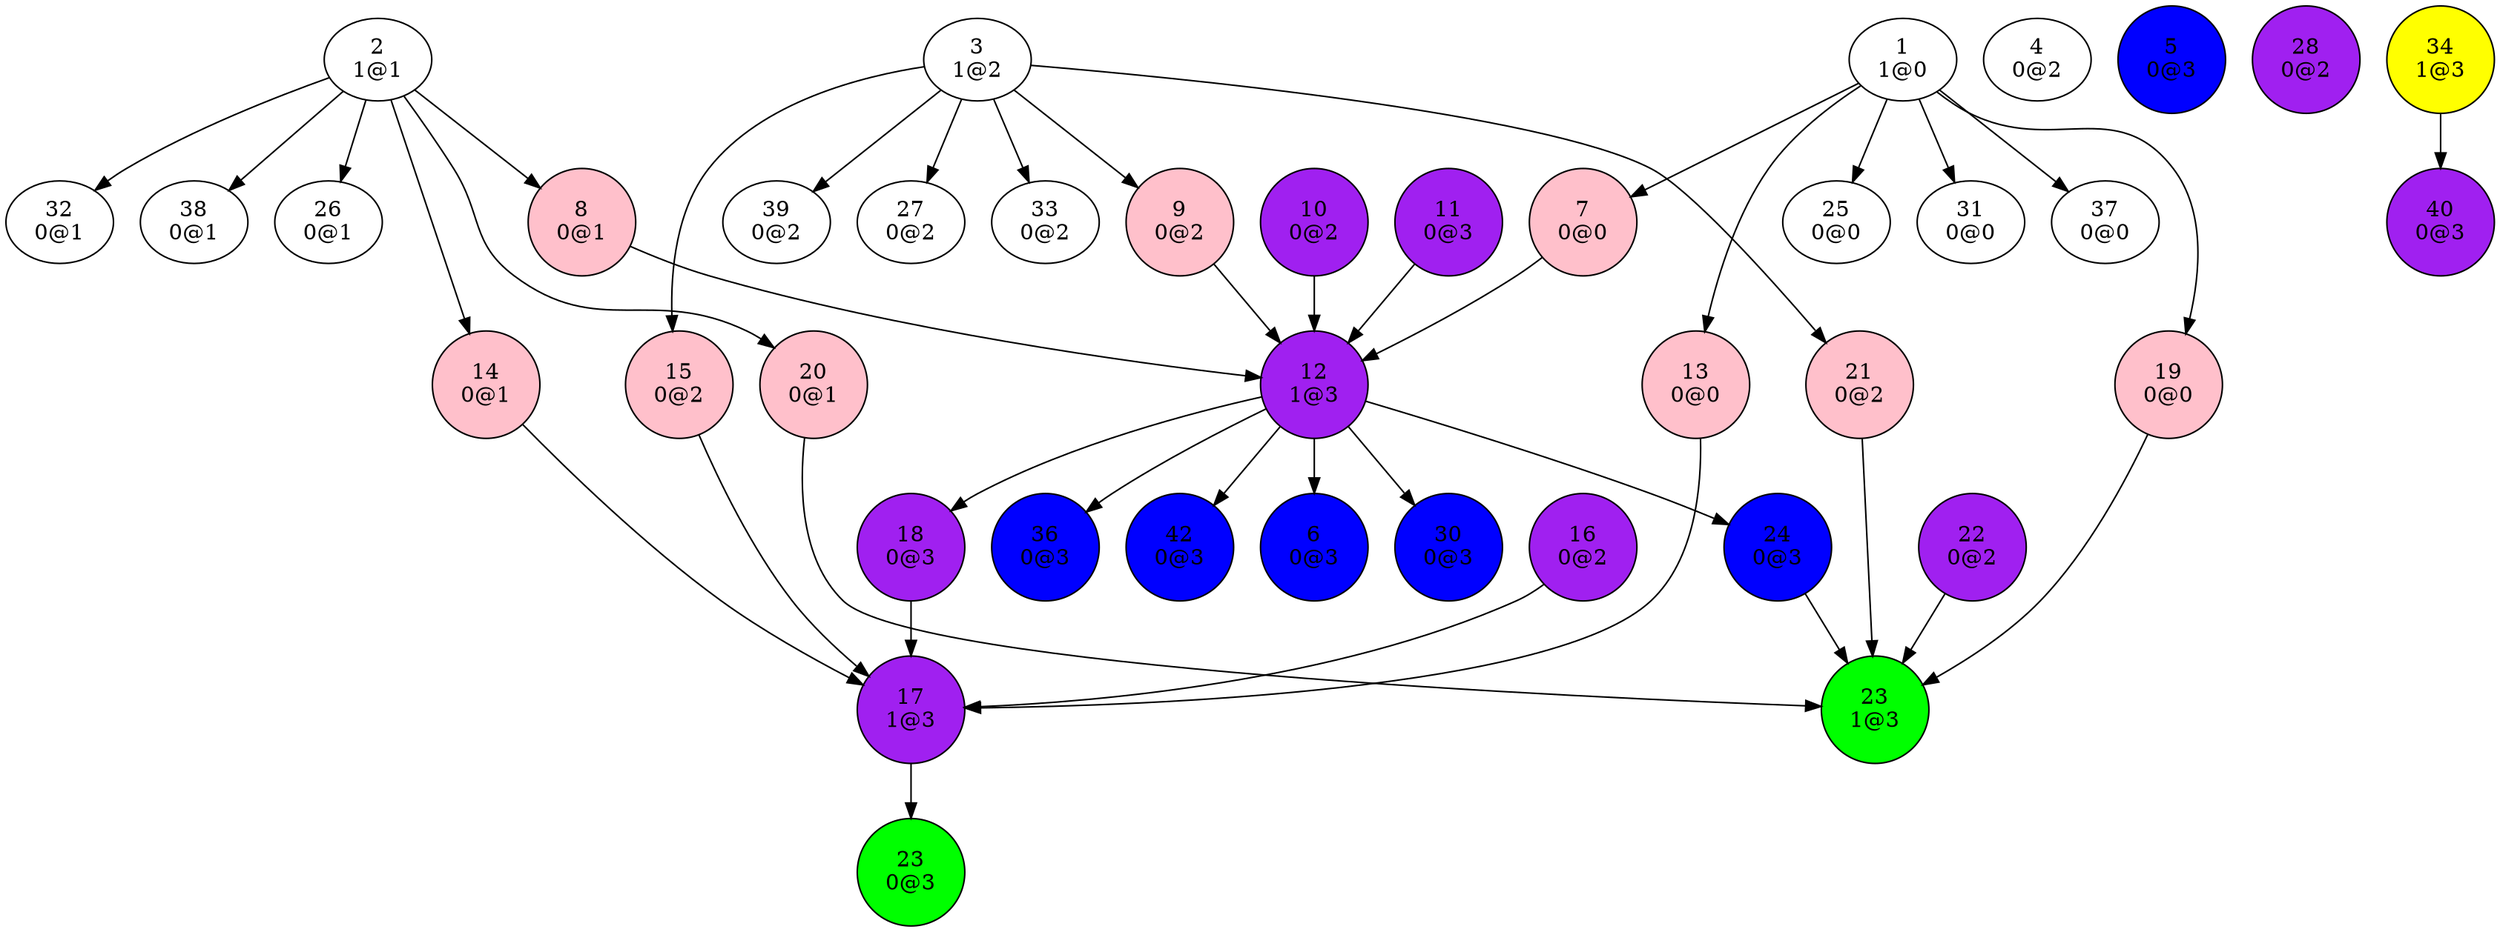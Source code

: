 digraph {
"1
1@0"->"7
0@0";
"1
1@0"->"13
0@0";
"1
1@0"->"19
0@0";
"1
1@0"->"25
0@0";
"1
1@0"->"31
0@0";
"1
1@0"->"37
0@0";
"2
1@1"->"8
0@1";
"2
1@1"->"14
0@1";
"2
1@1"->"20
0@1";
"2
1@1"->"26
0@1";
"2
1@1"->"32
0@1";
"2
1@1"->"38
0@1";
"3
1@2"->"9
0@2";
"3
1@2"->"15
0@2";
"3
1@2"->"21
0@2";
"3
1@2"->"27
0@2";
"3
1@2"->"33
0@2";
"3
1@2"->"39
0@2";
"4
0@2";
"5
0@3";
"6
0@3";
"7
0@0"->"12
1@3";
"8
0@1"->"12
1@3";
"9
0@2"->"12
1@3";
"10
0@2"->"12
1@3";
"11
0@3"->"12
1@3";
"12
1@3"->"6
0@3";
"12
1@3"->"18
0@3";
"12
1@3"->"24
0@3";
"12
1@3"->"30
0@3";
"12
1@3"->"36
0@3";
"12
1@3"->"42
0@3";
"13
0@0"->"17
1@3";
"14
0@1"->"17
1@3";
"15
0@2"->"17
1@3";
"16
0@2"->"17
1@3";
"17
1@3"->"23
0@3";
"18
0@3"->"17
1@3";
"19
0@0"->"23
1@3";
"20
0@1"->"23
1@3";
"21
0@2"->"23
1@3";
"22
0@2"->"23
1@3";
"23
0@3";
"23
1@3";
"24
0@3"->"23
1@3";
"25
0@0";
"26
0@1";
"27
0@2";
"28
0@2";
"30
0@3";
"31
0@0";
"32
0@1";
"33
0@2";
"34
1@3"->"40
0@3";
"36
0@3";
"37
0@0";
"38
0@1";
"39
0@2";
"40
0@3";
"42
0@3";
"5
0@3"[shape=circle, style=filled, fillcolor=blue];
"6
0@3"[shape=circle, style=filled, fillcolor=blue];
"7
0@0"[shape=circle, style=filled, fillcolor=pink];
"8
0@1"[shape=circle, style=filled, fillcolor=pink];
"9
0@2"[shape=circle, style=filled, fillcolor=pink];
"10
0@2"[shape=circle, style=filled, fillcolor=purple];
"11
0@3"[shape=circle, style=filled, fillcolor=purple];
"12
1@3"[shape=circle, style=filled, fillcolor=purple];
"13
0@0"[shape=circle, style=filled, fillcolor=pink];
"14
0@1"[shape=circle, style=filled, fillcolor=pink];
"15
0@2"[shape=circle, style=filled, fillcolor=pink];
"16
0@2"[shape=circle, style=filled, fillcolor=purple];
"17
1@3"[shape=circle, style=filled, fillcolor=purple];
"18
0@3"[shape=circle, style=filled, fillcolor=purple];
"19
0@0"[shape=circle, style=filled, fillcolor=pink];
"20
0@1"[shape=circle, style=filled, fillcolor=pink];
"21
0@2"[shape=circle, style=filled, fillcolor=pink];
"22
0@2"[shape=circle, style=filled, fillcolor=purple];
"23
0@3"[shape=circle, style=filled, fillcolor=green];
"23
1@3"[shape=circle, style=filled, fillcolor=green];
"24
0@3"[shape=circle, style=filled, fillcolor=blue];
"28
0@2"[shape=circle, style=filled, fillcolor=purple];
"30
0@3"[shape=circle, style=filled, fillcolor=blue];
"34
1@3"[shape=circle, style=filled, fillcolor=yellow];
"36
0@3"[shape=circle, style=filled, fillcolor=blue];
"40
0@3"[shape=circle, style=filled, fillcolor=purple];
"42
0@3"[shape=circle, style=filled, fillcolor=blue];
}